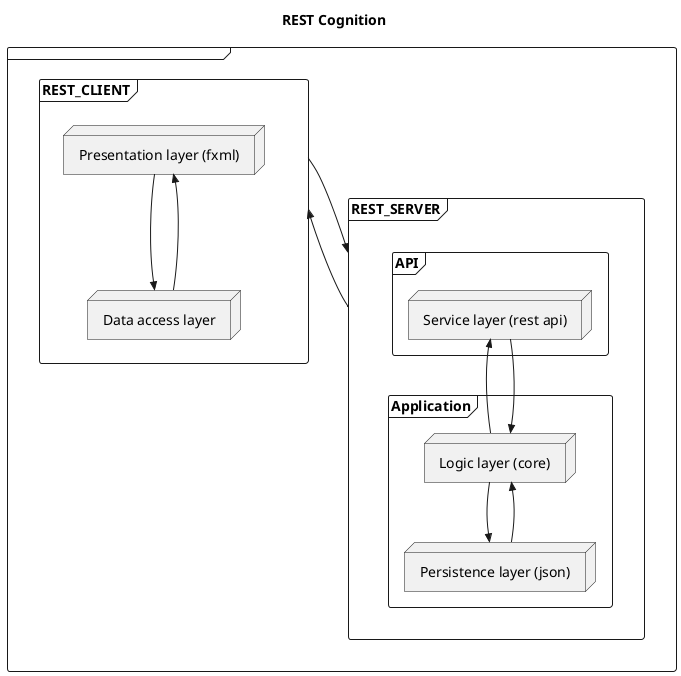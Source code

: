 @startuml
title REST Cognition


frame {
    
    frame REST_CLIENT{
        
        node "Presentation layer (fxml)" as ui
        node "Data access layer" as dal
        
    }
    frame REST_SERVER{
        frame API{
node "Service layer (rest api)" as rapi
} 
frame Application {
        node "Logic layer (core)" as lc
        node "Persistence layer (json)" as js
    }
}
    

}

ui -->> dal
dal -->> ui

rapi -->> lc
lc -->> rapi
lc -->> js
js -->> lc


REST_SERVER -->> REST_CLIENT
REST_CLIENT -->> REST_SERVER
@enduml
